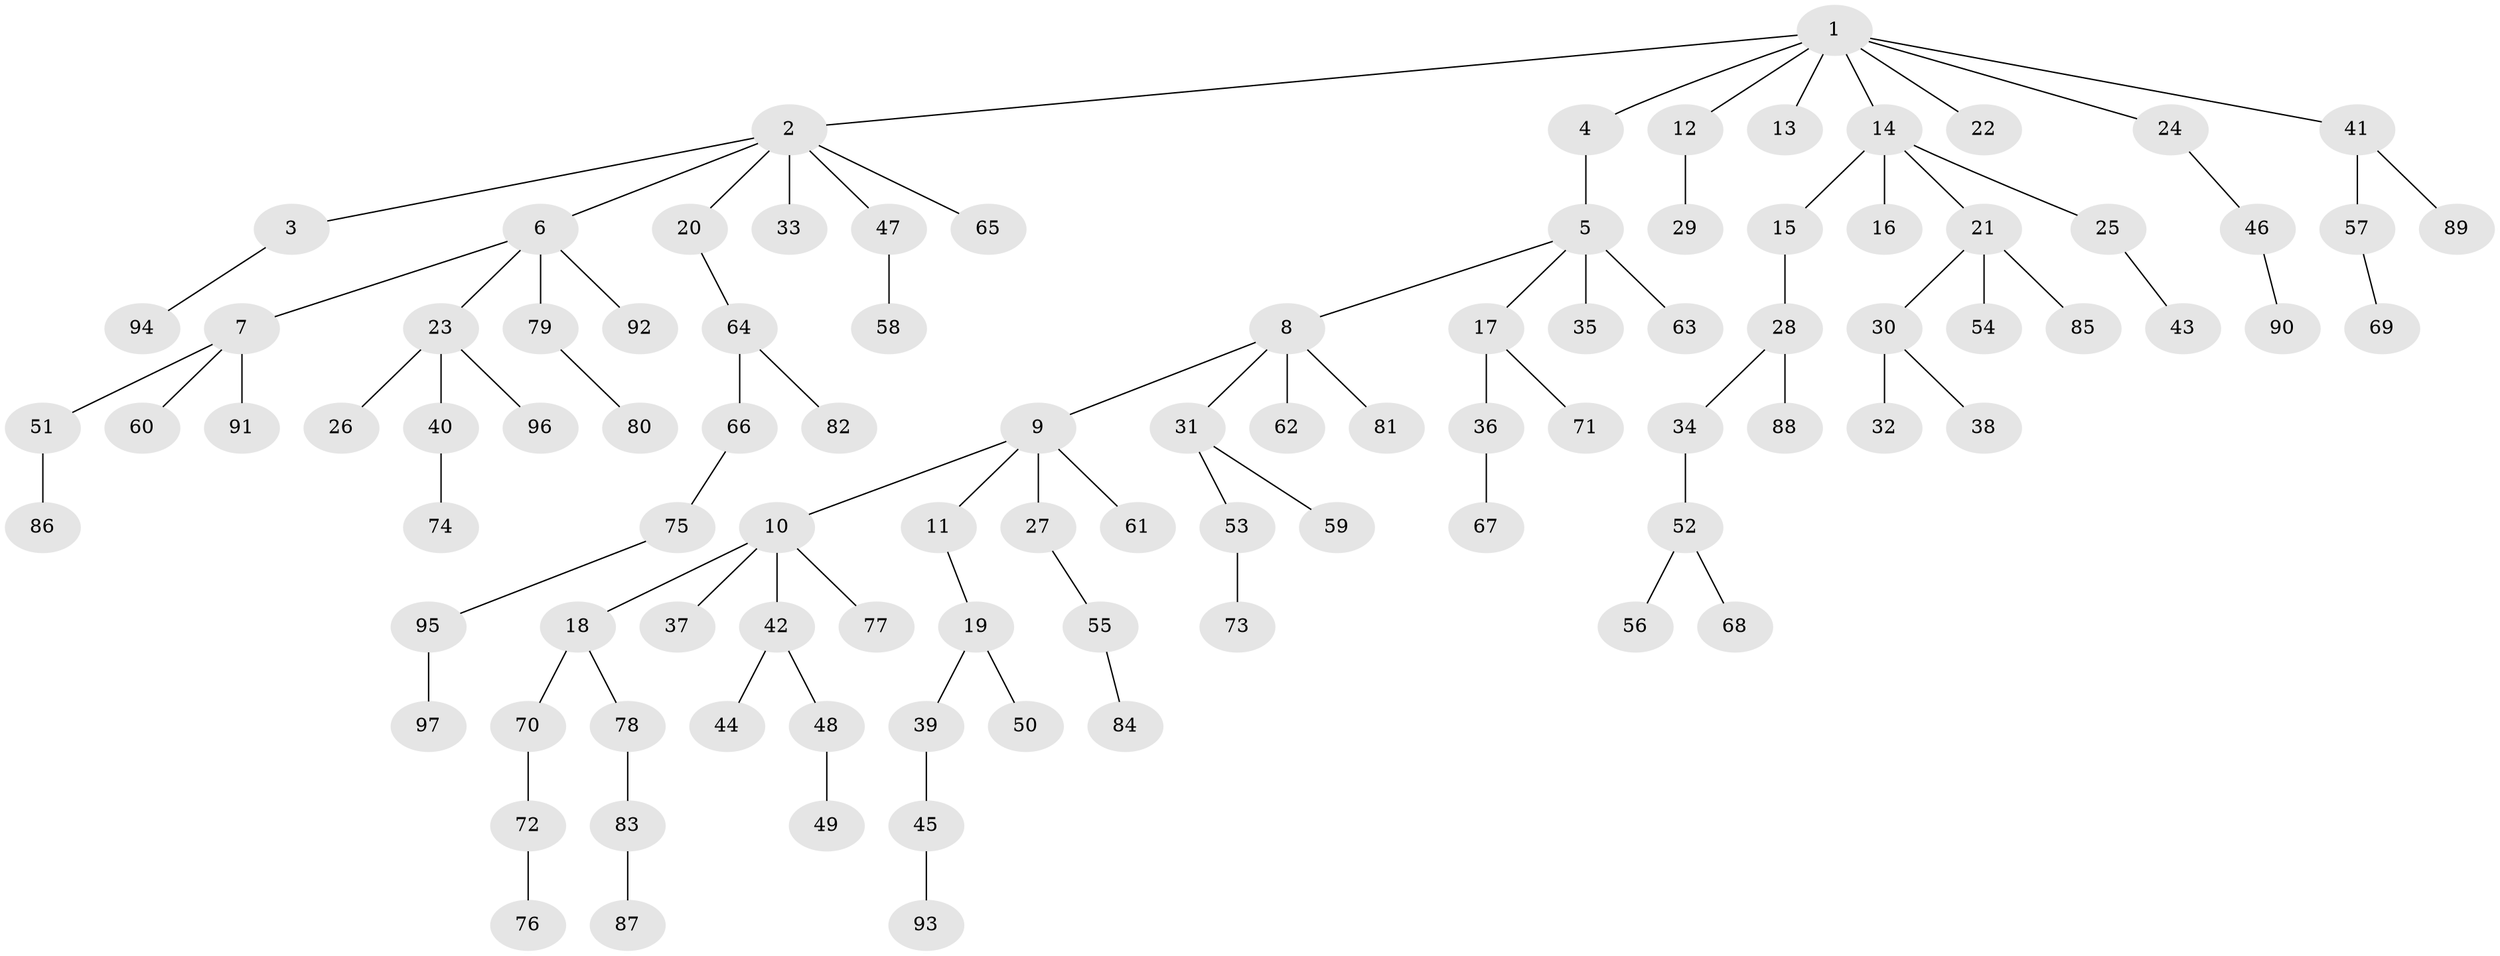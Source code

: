 // coarse degree distribution, {2: 0.26666666666666666, 6: 0.03333333333333333, 1: 0.4666666666666667, 3: 0.2, 4: 0.03333333333333333}
// Generated by graph-tools (version 1.1) at 2025/37/03/04/25 23:37:27]
// undirected, 97 vertices, 96 edges
graph export_dot {
  node [color=gray90,style=filled];
  1;
  2;
  3;
  4;
  5;
  6;
  7;
  8;
  9;
  10;
  11;
  12;
  13;
  14;
  15;
  16;
  17;
  18;
  19;
  20;
  21;
  22;
  23;
  24;
  25;
  26;
  27;
  28;
  29;
  30;
  31;
  32;
  33;
  34;
  35;
  36;
  37;
  38;
  39;
  40;
  41;
  42;
  43;
  44;
  45;
  46;
  47;
  48;
  49;
  50;
  51;
  52;
  53;
  54;
  55;
  56;
  57;
  58;
  59;
  60;
  61;
  62;
  63;
  64;
  65;
  66;
  67;
  68;
  69;
  70;
  71;
  72;
  73;
  74;
  75;
  76;
  77;
  78;
  79;
  80;
  81;
  82;
  83;
  84;
  85;
  86;
  87;
  88;
  89;
  90;
  91;
  92;
  93;
  94;
  95;
  96;
  97;
  1 -- 2;
  1 -- 4;
  1 -- 12;
  1 -- 13;
  1 -- 14;
  1 -- 22;
  1 -- 24;
  1 -- 41;
  2 -- 3;
  2 -- 6;
  2 -- 20;
  2 -- 33;
  2 -- 47;
  2 -- 65;
  3 -- 94;
  4 -- 5;
  5 -- 8;
  5 -- 17;
  5 -- 35;
  5 -- 63;
  6 -- 7;
  6 -- 23;
  6 -- 79;
  6 -- 92;
  7 -- 51;
  7 -- 60;
  7 -- 91;
  8 -- 9;
  8 -- 31;
  8 -- 62;
  8 -- 81;
  9 -- 10;
  9 -- 11;
  9 -- 27;
  9 -- 61;
  10 -- 18;
  10 -- 37;
  10 -- 42;
  10 -- 77;
  11 -- 19;
  12 -- 29;
  14 -- 15;
  14 -- 16;
  14 -- 21;
  14 -- 25;
  15 -- 28;
  17 -- 36;
  17 -- 71;
  18 -- 70;
  18 -- 78;
  19 -- 39;
  19 -- 50;
  20 -- 64;
  21 -- 30;
  21 -- 54;
  21 -- 85;
  23 -- 26;
  23 -- 40;
  23 -- 96;
  24 -- 46;
  25 -- 43;
  27 -- 55;
  28 -- 34;
  28 -- 88;
  30 -- 32;
  30 -- 38;
  31 -- 53;
  31 -- 59;
  34 -- 52;
  36 -- 67;
  39 -- 45;
  40 -- 74;
  41 -- 57;
  41 -- 89;
  42 -- 44;
  42 -- 48;
  45 -- 93;
  46 -- 90;
  47 -- 58;
  48 -- 49;
  51 -- 86;
  52 -- 56;
  52 -- 68;
  53 -- 73;
  55 -- 84;
  57 -- 69;
  64 -- 66;
  64 -- 82;
  66 -- 75;
  70 -- 72;
  72 -- 76;
  75 -- 95;
  78 -- 83;
  79 -- 80;
  83 -- 87;
  95 -- 97;
}
